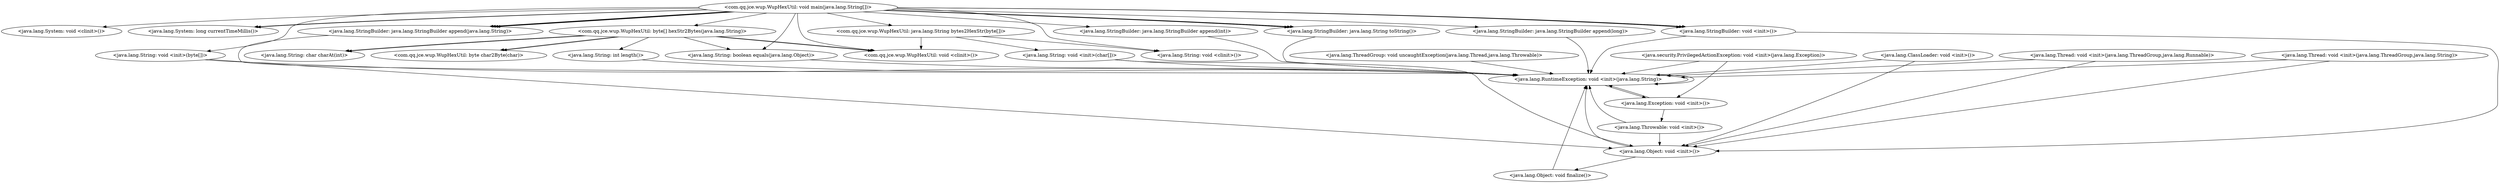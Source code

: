 digraph CallGraph {
"<com.qq.jce.wup.WupHexUtil: void main(java.lang.String[])>" -> "<java.lang.System: void <clinit>()>";
"<com.qq.jce.wup.WupHexUtil: void main(java.lang.String[])>" -> "<java.lang.System: long currentTimeMillis()>";
"<com.qq.jce.wup.WupHexUtil: void main(java.lang.String[])>" -> "<java.lang.StringBuilder: void <init>()>";
"<com.qq.jce.wup.WupHexUtil: void main(java.lang.String[])>" -> "<java.lang.StringBuilder: void <init>()>";
"<com.qq.jce.wup.WupHexUtil: void main(java.lang.String[])>" -> "<java.lang.String: void <init>(byte[])>";
"<com.qq.jce.wup.WupHexUtil: void main(java.lang.String[])>" -> "<com.qq.jce.wup.WupHexUtil: byte[] hexStr2Bytes(java.lang.String)>";
"<com.qq.jce.wup.WupHexUtil: void main(java.lang.String[])>" -> "<com.qq.jce.wup.WupHexUtil: java.lang.String bytes2HexStr(byte[])>";
"<com.qq.jce.wup.WupHexUtil: void main(java.lang.String[])>" -> "<java.lang.StringBuilder: void <init>()>";
"<com.qq.jce.wup.WupHexUtil: void main(java.lang.String[])>" -> "<java.lang.System: long currentTimeMillis()>";
"<com.qq.jce.wup.WupHexUtil: void main(java.lang.String[])>" -> "<java.lang.String: void <clinit>()>";
"<com.qq.jce.wup.WupHexUtil: void main(java.lang.String[])>" -> "<com.qq.jce.wup.WupHexUtil: void <clinit>()>";
"<java.lang.ThreadGroup: void uncaughtException(java.lang.Thread,java.lang.Throwable)>" -> "<java.lang.RuntimeException: void <init>(java.lang.String)>";
"<java.lang.ClassLoader: void <init>()>" -> "<java.lang.Object: void <init>()>";
"<java.lang.ClassLoader: void <init>()>" -> "<java.lang.RuntimeException: void <init>(java.lang.String)>";
"<java.security.PrivilegedActionException: void <init>(java.lang.Exception)>" -> "<java.lang.Exception: void <init>()>";
"<java.security.PrivilegedActionException: void <init>(java.lang.Exception)>" -> "<java.lang.RuntimeException: void <init>(java.lang.String)>";
"<java.lang.Thread: void <init>(java.lang.ThreadGroup,java.lang.Runnable)>" -> "<java.lang.Object: void <init>()>";
"<java.lang.Thread: void <init>(java.lang.ThreadGroup,java.lang.Runnable)>" -> "<java.lang.RuntimeException: void <init>(java.lang.String)>";
"<java.lang.Thread: void <init>(java.lang.ThreadGroup,java.lang.String)>" -> "<java.lang.Object: void <init>()>";
"<java.lang.Thread: void <init>(java.lang.ThreadGroup,java.lang.String)>" -> "<java.lang.RuntimeException: void <init>(java.lang.String)>";
"<java.lang.StringBuilder: void <init>()>" -> "<java.lang.Object: void <init>()>";
"<java.lang.StringBuilder: void <init>()>" -> "<java.lang.RuntimeException: void <init>(java.lang.String)>";
"<java.lang.String: void <init>(byte[])>" -> "<java.lang.Object: void <init>()>";
"<java.lang.String: void <init>(byte[])>" -> "<java.lang.RuntimeException: void <init>(java.lang.String)>";
"<com.qq.jce.wup.WupHexUtil: byte[] hexStr2Bytes(java.lang.String)>" -> "<com.qq.jce.wup.WupHexUtil: void <clinit>()>";
"<com.qq.jce.wup.WupHexUtil: byte[] hexStr2Bytes(java.lang.String)>" -> "<com.qq.jce.wup.WupHexUtil: byte char2Byte(char)>";
"<com.qq.jce.wup.WupHexUtil: byte[] hexStr2Bytes(java.lang.String)>" -> "<com.qq.jce.wup.WupHexUtil: byte char2Byte(char)>";
"<com.qq.jce.wup.WupHexUtil: byte[] hexStr2Bytes(java.lang.String)>" -> "<com.qq.jce.wup.WupHexUtil: void <clinit>()>";
"<com.qq.jce.wup.WupHexUtil: java.lang.String bytes2HexStr(byte[])>" -> "<com.qq.jce.wup.WupHexUtil: void <clinit>()>";
"<com.qq.jce.wup.WupHexUtil: java.lang.String bytes2HexStr(byte[])>" -> "<java.lang.String: void <init>(char[])>";
"<com.qq.jce.wup.WupHexUtil: java.lang.String bytes2HexStr(byte[])>" -> "<java.lang.String: void <clinit>()>";
"<java.lang.RuntimeException: void <init>(java.lang.String)>" -> "<java.lang.Exception: void <init>()>";
"<java.lang.RuntimeException: void <init>(java.lang.String)>" -> "<java.lang.RuntimeException: void <init>(java.lang.String)>";
"<java.lang.Object: void <init>()>" -> "<java.lang.Object: void finalize()>";
"<java.lang.Object: void <init>()>" -> "<java.lang.RuntimeException: void <init>(java.lang.String)>";
"<java.lang.Exception: void <init>()>" -> "<java.lang.Throwable: void <init>()>";
"<java.lang.Exception: void <init>()>" -> "<java.lang.RuntimeException: void <init>(java.lang.String)>";
"<java.lang.String: void <init>(char[])>" -> "<java.lang.Object: void <init>()>";
"<java.lang.String: void <init>(char[])>" -> "<java.lang.RuntimeException: void <init>(java.lang.String)>";
"<java.lang.Object: void finalize()>" -> "<java.lang.RuntimeException: void <init>(java.lang.String)>";
"<java.lang.Throwable: void <init>()>" -> "<java.lang.Object: void <init>()>";
"<java.lang.Throwable: void <init>()>" -> "<java.lang.RuntimeException: void <init>(java.lang.String)>";
"<com.qq.jce.wup.WupHexUtil: void main(java.lang.String[])>" -> "<java.lang.String: boolean equals(java.lang.Object)>";
"<java.lang.String: boolean equals(java.lang.Object)>" -> "<java.lang.RuntimeException: void <init>(java.lang.String)>";
"<com.qq.jce.wup.WupHexUtil: byte[] hexStr2Bytes(java.lang.String)>" -> "<java.lang.String: boolean equals(java.lang.Object)>";
"<com.qq.jce.wup.WupHexUtil: byte[] hexStr2Bytes(java.lang.String)>" -> "<java.lang.String: int length()>";
"<com.qq.jce.wup.WupHexUtil: byte[] hexStr2Bytes(java.lang.String)>" -> "<java.lang.String: char charAt(int)>";
"<com.qq.jce.wup.WupHexUtil: byte[] hexStr2Bytes(java.lang.String)>" -> "<java.lang.String: char charAt(int)>";
"<java.lang.String: int length()>" -> "<java.lang.RuntimeException: void <init>(java.lang.String)>";
"<com.qq.jce.wup.WupHexUtil: void main(java.lang.String[])>" -> "<java.lang.StringBuilder: java.lang.StringBuilder append(java.lang.String)>";
"<com.qq.jce.wup.WupHexUtil: void main(java.lang.String[])>" -> "<java.lang.StringBuilder: java.lang.StringBuilder append(int)>";
"<com.qq.jce.wup.WupHexUtil: void main(java.lang.String[])>" -> "<java.lang.StringBuilder: java.lang.String toString()>";
"<com.qq.jce.wup.WupHexUtil: void main(java.lang.String[])>" -> "<java.lang.StringBuilder: java.lang.StringBuilder append(java.lang.String)>";
"<com.qq.jce.wup.WupHexUtil: void main(java.lang.String[])>" -> "<java.lang.StringBuilder: java.lang.StringBuilder append(java.lang.String)>";
"<com.qq.jce.wup.WupHexUtil: void main(java.lang.String[])>" -> "<java.lang.StringBuilder: java.lang.String toString()>";
"<com.qq.jce.wup.WupHexUtil: void main(java.lang.String[])>" -> "<java.lang.StringBuilder: java.lang.StringBuilder append(java.lang.String)>";
"<com.qq.jce.wup.WupHexUtil: void main(java.lang.String[])>" -> "<java.lang.StringBuilder: java.lang.StringBuilder append(long)>";
"<com.qq.jce.wup.WupHexUtil: void main(java.lang.String[])>" -> "<java.lang.StringBuilder: java.lang.String toString()>";
"<java.lang.StringBuilder: java.lang.StringBuilder append(java.lang.String)>" -> "<java.lang.RuntimeException: void <init>(java.lang.String)>";
"<java.lang.StringBuilder: java.lang.StringBuilder append(int)>" -> "<java.lang.RuntimeException: void <init>(java.lang.String)>";
"<java.lang.StringBuilder: java.lang.String toString()>" -> "<java.lang.RuntimeException: void <init>(java.lang.String)>";
"<java.lang.StringBuilder: java.lang.StringBuilder append(long)>" -> "<java.lang.RuntimeException: void <init>(java.lang.String)>";
}
